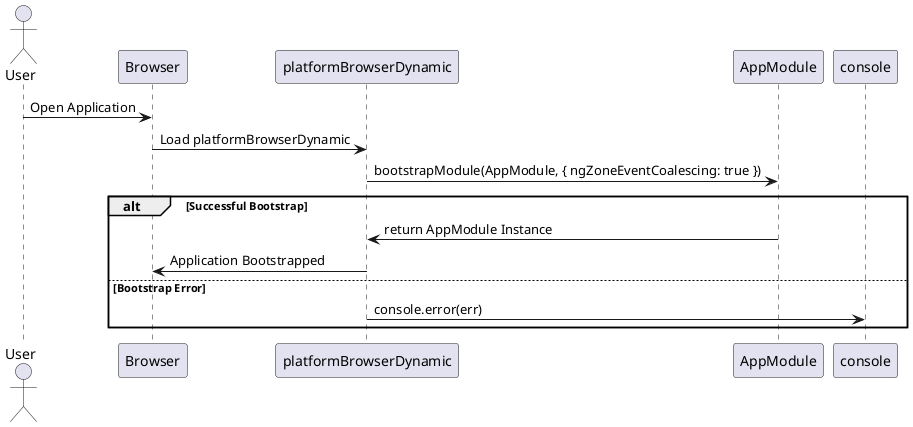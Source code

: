 @startuml
actor User

participant Browser
participant platformBrowserDynamic
participant AppModule
participant console

User -> Browser: Open Application
Browser -> platformBrowserDynamic: Load platformBrowserDynamic
platformBrowserDynamic -> AppModule: bootstrapModule(AppModule, { ngZoneEventCoalescing: true })
alt Successful Bootstrap
    AppModule -> platformBrowserDynamic: return AppModule Instance
    platformBrowserDynamic -> Browser: Application Bootstrapped
else Bootstrap Error
    platformBrowserDynamic -> console: console.error(err)
end

@enduml
